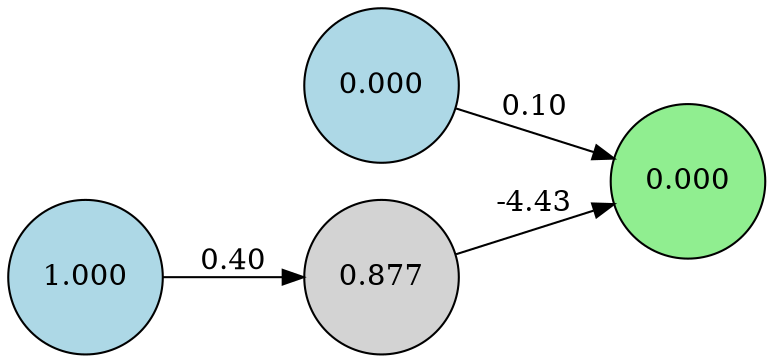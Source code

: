 digraph neat {
  rankdir=LR;
  node [shape=circle];
  node0 [label="0.000", style=filled, fillcolor=lightblue];
  node1 [label="1.000", style=filled, fillcolor=lightblue];
  node129 [label="0.000", style=filled, fillcolor=lightgreen];
  node171 [label="0.877", style=filled, fillcolor=lightgray];
  node0 -> node129 [label="0.10"];
  node1 -> node171 [label="0.40"];
  node171 -> node129 [label="-4.43"];
}
